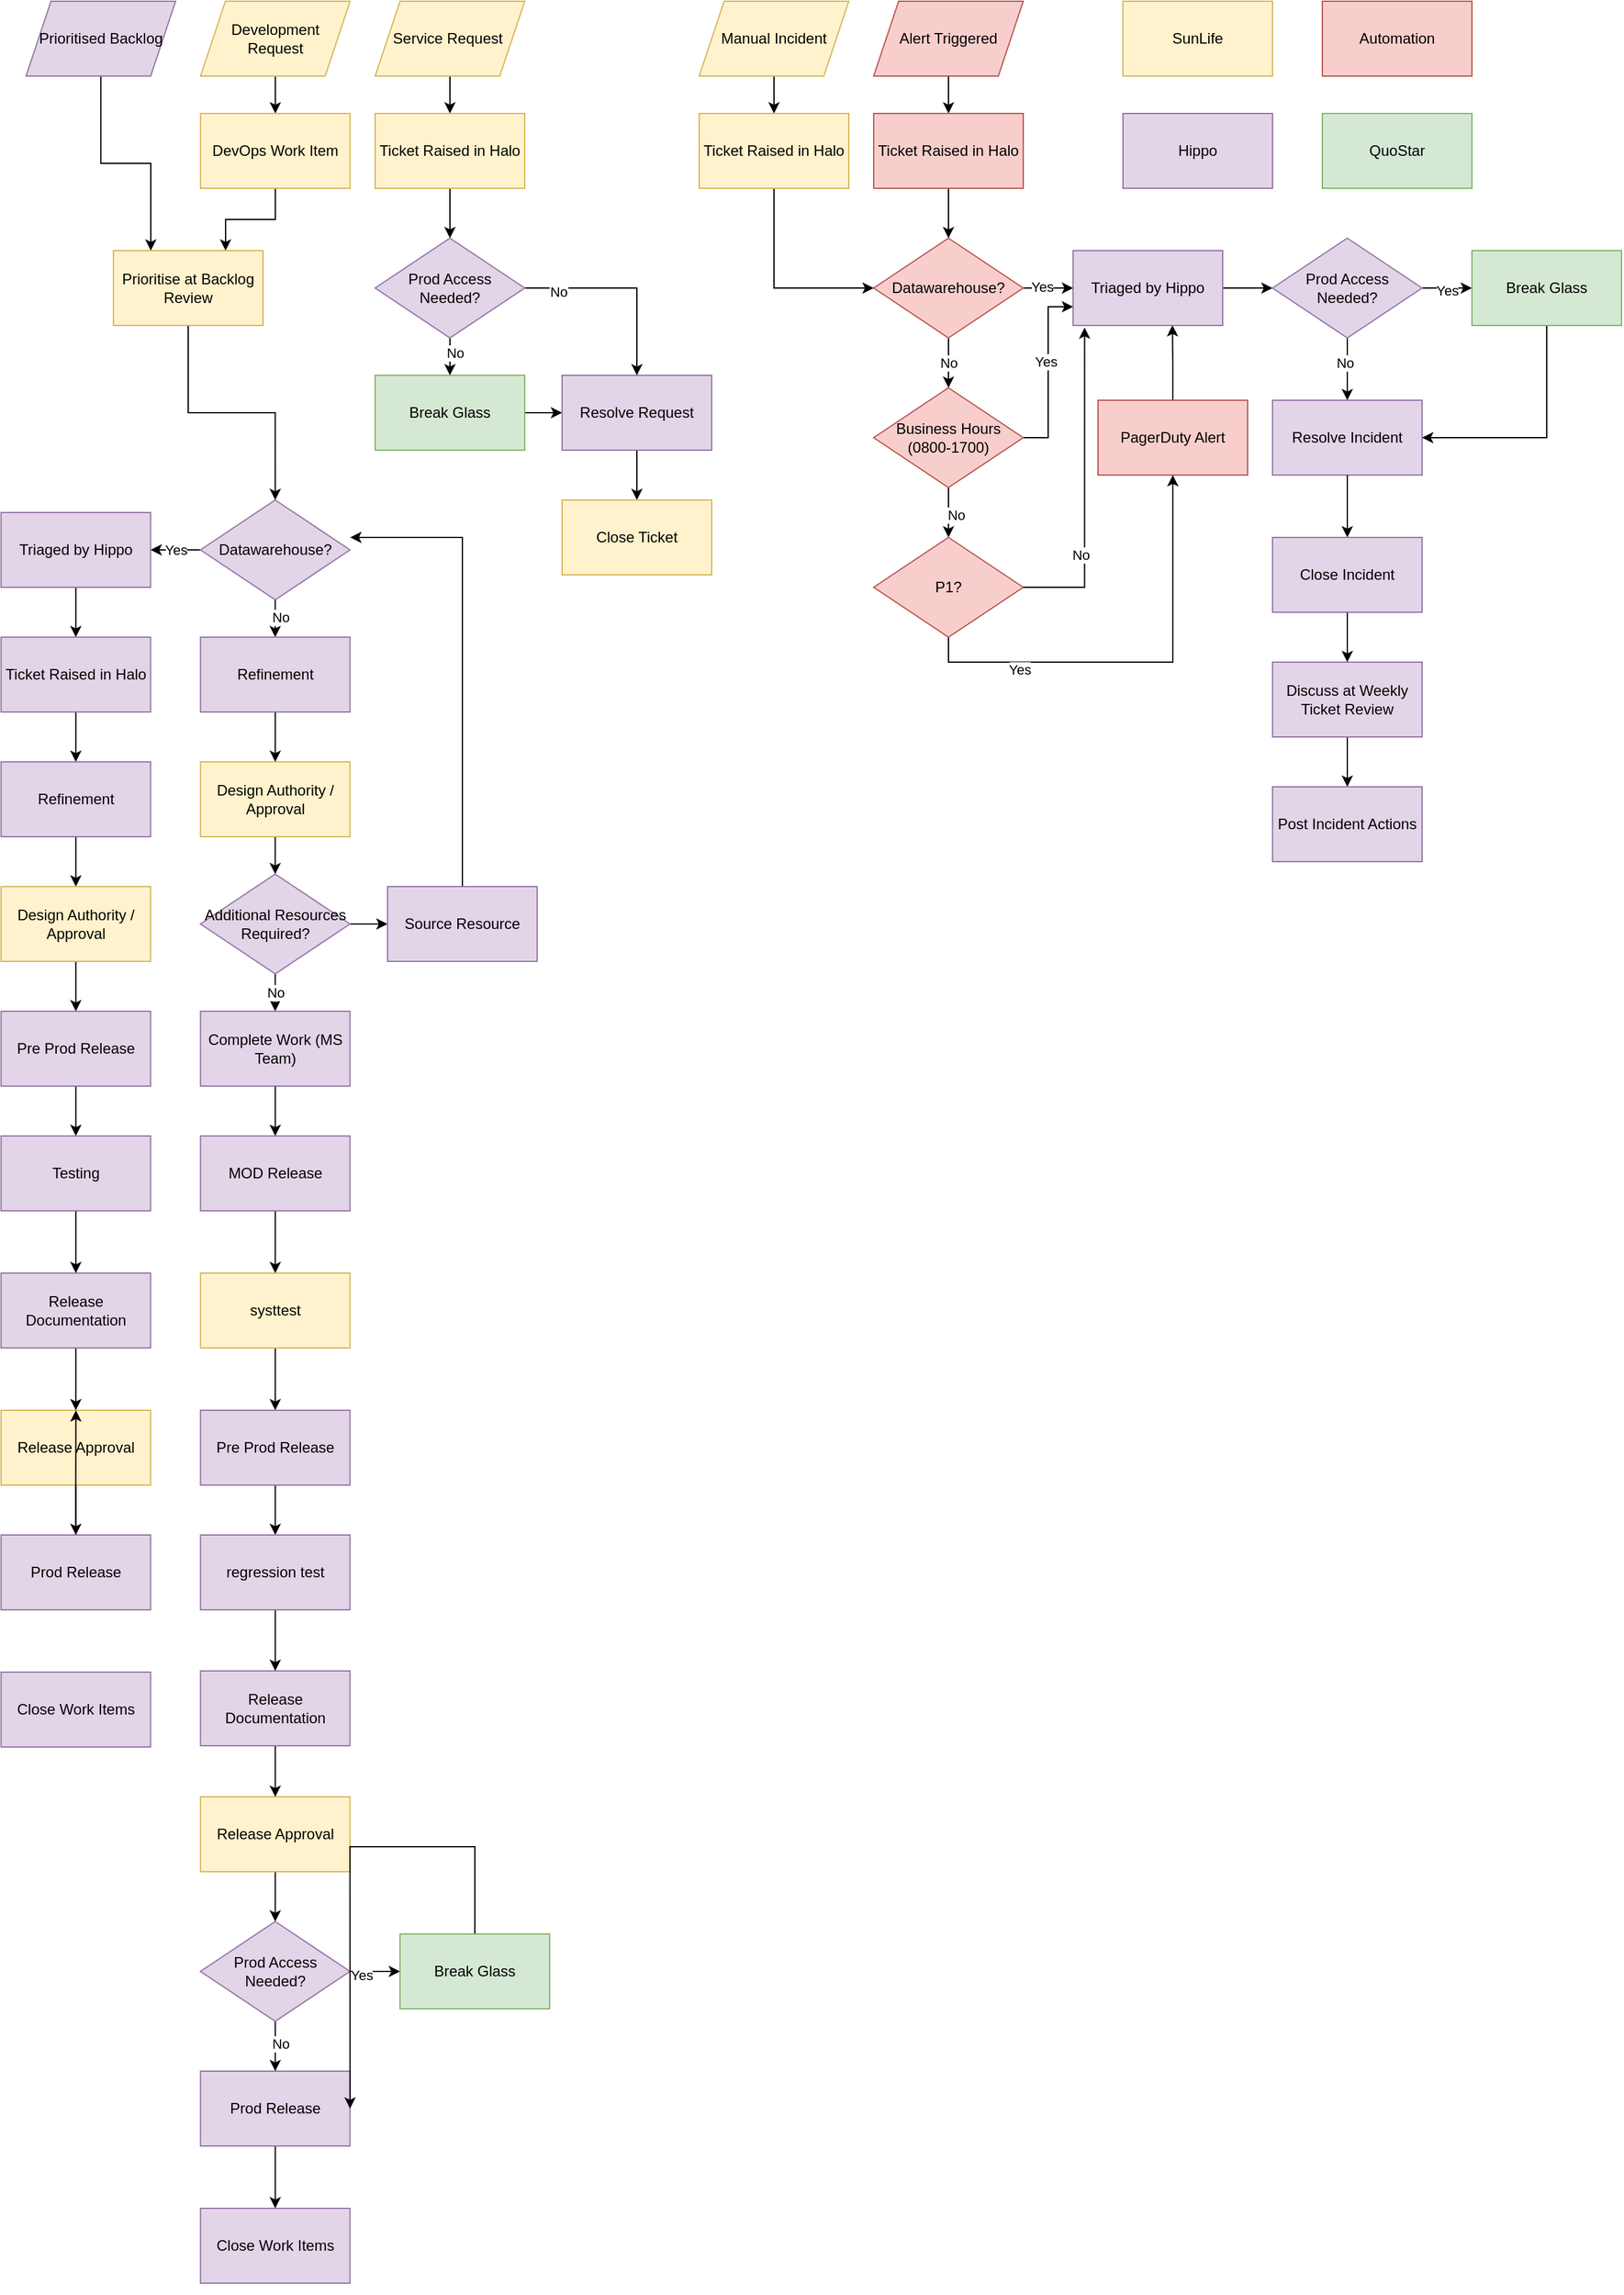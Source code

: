 <mxfile version="26.1.2">
  <diagram name="Page-1" id="c7558073-3199-34d8-9f00-42111426c3f3">
    <mxGraphModel dx="2997" dy="1389" grid="1" gridSize="10" guides="1" tooltips="1" connect="1" arrows="1" fold="1" page="1" pageScale="1" pageWidth="826" pageHeight="1169" background="none" math="0" shadow="0">
      <root>
        <mxCell id="0" />
        <mxCell id="1" parent="0" />
        <mxCell id="7wCd9xXMiUG44QtGpDFo-137" value="" style="edgeStyle=orthogonalEdgeStyle;rounded=0;orthogonalLoop=1;jettySize=auto;html=1;" parent="1" source="7wCd9xXMiUG44QtGpDFo-96" target="7wCd9xXMiUG44QtGpDFo-99" edge="1">
          <mxGeometry relative="1" as="geometry" />
        </mxCell>
        <mxCell id="7wCd9xXMiUG44QtGpDFo-96" value="Alert Triggered" style="shape=parallelogram;perimeter=parallelogramPerimeter;whiteSpace=wrap;html=1;fixedSize=1;fillColor=#f8cecc;strokeColor=#b85450;" parent="1" vertex="1">
          <mxGeometry x="150" y="40" width="120" height="60" as="geometry" />
        </mxCell>
        <mxCell id="7wCd9xXMiUG44QtGpDFo-138" value="" style="edgeStyle=orthogonalEdgeStyle;rounded=0;orthogonalLoop=1;jettySize=auto;html=1;" parent="1" source="7wCd9xXMiUG44QtGpDFo-99" target="7wCd9xXMiUG44QtGpDFo-101" edge="1">
          <mxGeometry relative="1" as="geometry" />
        </mxCell>
        <mxCell id="7wCd9xXMiUG44QtGpDFo-99" value="Ticket Raised in Halo" style="rounded=0;whiteSpace=wrap;html=1;fillColor=#f8cecc;strokeColor=#b85450;" parent="1" vertex="1">
          <mxGeometry x="150" y="130" width="120" height="60" as="geometry" />
        </mxCell>
        <mxCell id="7wCd9xXMiUG44QtGpDFo-108" value="No" style="edgeStyle=orthogonalEdgeStyle;rounded=0;orthogonalLoop=1;jettySize=auto;html=1;" parent="1" source="7wCd9xXMiUG44QtGpDFo-101" target="7wCd9xXMiUG44QtGpDFo-107" edge="1">
          <mxGeometry relative="1" as="geometry" />
        </mxCell>
        <mxCell id="7wCd9xXMiUG44QtGpDFo-111" value="" style="edgeStyle=orthogonalEdgeStyle;rounded=0;orthogonalLoop=1;jettySize=auto;html=1;" parent="1" source="7wCd9xXMiUG44QtGpDFo-101" target="7wCd9xXMiUG44QtGpDFo-110" edge="1">
          <mxGeometry relative="1" as="geometry" />
        </mxCell>
        <mxCell id="7wCd9xXMiUG44QtGpDFo-112" value="Yes" style="edgeLabel;html=1;align=center;verticalAlign=middle;resizable=0;points=[];" parent="7wCd9xXMiUG44QtGpDFo-111" vertex="1" connectable="0">
          <mxGeometry x="-0.25" y="1" relative="1" as="geometry">
            <mxPoint as="offset" />
          </mxGeometry>
        </mxCell>
        <mxCell id="7wCd9xXMiUG44QtGpDFo-101" value="Datawarehouse?" style="rhombus;whiteSpace=wrap;html=1;fillColor=#f8cecc;strokeColor=#b85450;" parent="1" vertex="1">
          <mxGeometry x="150" y="230" width="120" height="80" as="geometry" />
        </mxCell>
        <mxCell id="7wCd9xXMiUG44QtGpDFo-144" value="" style="edgeStyle=orthogonalEdgeStyle;rounded=0;orthogonalLoop=1;jettySize=auto;html=1;entryX=0.664;entryY=0.996;entryDx=0;entryDy=0;exitX=0.5;exitY=0;exitDx=0;exitDy=0;entryPerimeter=0;" parent="1" source="7wCd9xXMiUG44QtGpDFo-103" target="7wCd9xXMiUG44QtGpDFo-110" edge="1">
          <mxGeometry relative="1" as="geometry" />
        </mxCell>
        <mxCell id="7wCd9xXMiUG44QtGpDFo-103" value="PagerDuty Alert" style="rounded=0;whiteSpace=wrap;html=1;fillColor=#f8cecc;strokeColor=#b85450;" parent="1" vertex="1">
          <mxGeometry x="330" y="360" width="120" height="60" as="geometry" />
        </mxCell>
        <mxCell id="ksXblaz_DIA4j-NoRxyr-82" value="" style="edgeStyle=orthogonalEdgeStyle;rounded=0;orthogonalLoop=1;jettySize=auto;html=1;" edge="1" parent="1" source="7wCd9xXMiUG44QtGpDFo-107" target="ksXblaz_DIA4j-NoRxyr-81">
          <mxGeometry relative="1" as="geometry" />
        </mxCell>
        <mxCell id="ksXblaz_DIA4j-NoRxyr-83" value="No" style="edgeLabel;html=1;align=center;verticalAlign=middle;resizable=0;points=[];" vertex="1" connectable="0" parent="ksXblaz_DIA4j-NoRxyr-82">
          <mxGeometry x="0.067" y="6" relative="1" as="geometry">
            <mxPoint as="offset" />
          </mxGeometry>
        </mxCell>
        <mxCell id="ksXblaz_DIA4j-NoRxyr-86" style="edgeStyle=orthogonalEdgeStyle;rounded=0;orthogonalLoop=1;jettySize=auto;html=1;entryX=0;entryY=0.75;entryDx=0;entryDy=0;" edge="1" parent="1" source="7wCd9xXMiUG44QtGpDFo-107" target="7wCd9xXMiUG44QtGpDFo-110">
          <mxGeometry relative="1" as="geometry" />
        </mxCell>
        <mxCell id="ksXblaz_DIA4j-NoRxyr-87" value="Yes" style="edgeLabel;html=1;align=center;verticalAlign=middle;resizable=0;points=[];" vertex="1" connectable="0" parent="ksXblaz_DIA4j-NoRxyr-86">
          <mxGeometry x="0.127" y="2" relative="1" as="geometry">
            <mxPoint as="offset" />
          </mxGeometry>
        </mxCell>
        <mxCell id="7wCd9xXMiUG44QtGpDFo-107" value="Business Hours&lt;br&gt;(0800-1700)" style="rhombus;whiteSpace=wrap;html=1;fillColor=#f8cecc;strokeColor=#b85450;" parent="1" vertex="1">
          <mxGeometry x="150" y="350" width="120" height="80" as="geometry" />
        </mxCell>
        <mxCell id="7wCd9xXMiUG44QtGpDFo-140" value="" style="edgeStyle=orthogonalEdgeStyle;rounded=0;orthogonalLoop=1;jettySize=auto;html=1;" parent="1" source="7wCd9xXMiUG44QtGpDFo-110" edge="1">
          <mxGeometry relative="1" as="geometry">
            <mxPoint x="470" y="270" as="targetPoint" />
          </mxGeometry>
        </mxCell>
        <mxCell id="7wCd9xXMiUG44QtGpDFo-110" value="Triaged by Hippo" style="rounded=0;whiteSpace=wrap;html=1;fillColor=#e1d5e7;strokeColor=#9673a6;" parent="1" vertex="1">
          <mxGeometry x="310" y="240" width="120" height="60" as="geometry" />
        </mxCell>
        <mxCell id="7wCd9xXMiUG44QtGpDFo-113" value="Resolve Incident" style="rounded=0;whiteSpace=wrap;html=1;fillColor=#e1d5e7;strokeColor=#9673a6;" parent="1" vertex="1">
          <mxGeometry x="470" y="360" width="120" height="60" as="geometry" />
        </mxCell>
        <mxCell id="7wCd9xXMiUG44QtGpDFo-119" value="Post Incident Actions" style="rounded=0;whiteSpace=wrap;html=1;fillColor=#e1d5e7;strokeColor=#9673a6;" parent="1" vertex="1">
          <mxGeometry x="470" y="670" width="120" height="60" as="geometry" />
        </mxCell>
        <mxCell id="7wCd9xXMiUG44QtGpDFo-122" value="" style="edgeStyle=orthogonalEdgeStyle;rounded=0;orthogonalLoop=1;jettySize=auto;html=1;" parent="1" source="7wCd9xXMiUG44QtGpDFo-120" target="7wCd9xXMiUG44QtGpDFo-113" edge="1">
          <mxGeometry relative="1" as="geometry" />
        </mxCell>
        <mxCell id="7wCd9xXMiUG44QtGpDFo-123" value="No" style="edgeLabel;html=1;align=center;verticalAlign=middle;resizable=0;points=[];" parent="7wCd9xXMiUG44QtGpDFo-122" vertex="1" connectable="0">
          <mxGeometry x="-0.2" y="-2" relative="1" as="geometry">
            <mxPoint as="offset" />
          </mxGeometry>
        </mxCell>
        <mxCell id="7wCd9xXMiUG44QtGpDFo-125" value="" style="edgeStyle=orthogonalEdgeStyle;rounded=0;orthogonalLoop=1;jettySize=auto;html=1;" parent="1" source="7wCd9xXMiUG44QtGpDFo-120" target="7wCd9xXMiUG44QtGpDFo-124" edge="1">
          <mxGeometry relative="1" as="geometry" />
        </mxCell>
        <mxCell id="7wCd9xXMiUG44QtGpDFo-126" value="Yes" style="edgeLabel;html=1;align=center;verticalAlign=middle;resizable=0;points=[];" parent="7wCd9xXMiUG44QtGpDFo-125" vertex="1" connectable="0">
          <mxGeometry y="-2" relative="1" as="geometry">
            <mxPoint as="offset" />
          </mxGeometry>
        </mxCell>
        <mxCell id="7wCd9xXMiUG44QtGpDFo-120" value="Prod Access Needed?" style="rhombus;whiteSpace=wrap;html=1;fillColor=#e1d5e7;strokeColor=#9673a6;" parent="1" vertex="1">
          <mxGeometry x="470" y="230" width="120" height="80" as="geometry" />
        </mxCell>
        <mxCell id="7wCd9xXMiUG44QtGpDFo-147" style="edgeStyle=orthogonalEdgeStyle;rounded=0;orthogonalLoop=1;jettySize=auto;html=1;entryX=1;entryY=0.5;entryDx=0;entryDy=0;" parent="1" source="7wCd9xXMiUG44QtGpDFo-124" target="7wCd9xXMiUG44QtGpDFo-113" edge="1">
          <mxGeometry relative="1" as="geometry">
            <Array as="points">
              <mxPoint x="690" y="390" />
            </Array>
          </mxGeometry>
        </mxCell>
        <mxCell id="7wCd9xXMiUG44QtGpDFo-124" value="Break Glass" style="rounded=0;whiteSpace=wrap;html=1;fillColor=#d5e8d4;strokeColor=#82b366;" parent="1" vertex="1">
          <mxGeometry x="630" y="240" width="120" height="60" as="geometry" />
        </mxCell>
        <mxCell id="7wCd9xXMiUG44QtGpDFo-133" style="edgeStyle=orthogonalEdgeStyle;rounded=0;orthogonalLoop=1;jettySize=auto;html=1;entryX=0.5;entryY=0;entryDx=0;entryDy=0;" parent="1" source="7wCd9xXMiUG44QtGpDFo-130" target="7wCd9xXMiUG44QtGpDFo-132" edge="1">
          <mxGeometry relative="1" as="geometry" />
        </mxCell>
        <mxCell id="7wCd9xXMiUG44QtGpDFo-130" value="Manual Incident" style="shape=parallelogram;perimeter=parallelogramPerimeter;whiteSpace=wrap;html=1;fixedSize=1;fillColor=#fff2cc;strokeColor=#d6b656;" parent="1" vertex="1">
          <mxGeometry x="10" y="40" width="120" height="60" as="geometry" />
        </mxCell>
        <mxCell id="7wCd9xXMiUG44QtGpDFo-136" style="edgeStyle=orthogonalEdgeStyle;rounded=0;orthogonalLoop=1;jettySize=auto;html=1;entryX=0;entryY=0.5;entryDx=0;entryDy=0;" parent="1" source="7wCd9xXMiUG44QtGpDFo-132" target="7wCd9xXMiUG44QtGpDFo-101" edge="1">
          <mxGeometry relative="1" as="geometry">
            <Array as="points">
              <mxPoint x="70" y="270" />
            </Array>
          </mxGeometry>
        </mxCell>
        <mxCell id="7wCd9xXMiUG44QtGpDFo-132" value="Ticket Raised in Halo" style="rounded=0;whiteSpace=wrap;html=1;fillColor=#fff2cc;strokeColor=#d6b656;" parent="1" vertex="1">
          <mxGeometry x="10" y="130" width="120" height="60" as="geometry" />
        </mxCell>
        <mxCell id="7wCd9xXMiUG44QtGpDFo-150" value="" style="edgeStyle=orthogonalEdgeStyle;rounded=0;orthogonalLoop=1;jettySize=auto;html=1;" parent="1" source="7wCd9xXMiUG44QtGpDFo-148" target="7wCd9xXMiUG44QtGpDFo-149" edge="1">
          <mxGeometry relative="1" as="geometry" />
        </mxCell>
        <mxCell id="7wCd9xXMiUG44QtGpDFo-148" value="Development Request" style="shape=parallelogram;perimeter=parallelogramPerimeter;whiteSpace=wrap;html=1;fixedSize=1;fillColor=#fff2cc;strokeColor=#d6b656;" parent="1" vertex="1">
          <mxGeometry x="-390.11" y="40" width="120" height="60" as="geometry" />
        </mxCell>
        <mxCell id="ksXblaz_DIA4j-NoRxyr-76" style="edgeStyle=orthogonalEdgeStyle;rounded=0;orthogonalLoop=1;jettySize=auto;html=1;entryX=0.75;entryY=0;entryDx=0;entryDy=0;" edge="1" parent="1" source="7wCd9xXMiUG44QtGpDFo-149" target="ksXblaz_DIA4j-NoRxyr-75">
          <mxGeometry relative="1" as="geometry" />
        </mxCell>
        <mxCell id="7wCd9xXMiUG44QtGpDFo-149" value="DevOps Work Item" style="rounded=0;whiteSpace=wrap;html=1;fillColor=#fff2cc;strokeColor=#d6b656;" parent="1" vertex="1">
          <mxGeometry x="-390.11" y="130" width="120" height="60" as="geometry" />
        </mxCell>
        <mxCell id="7wCd9xXMiUG44QtGpDFo-154" value="Yes" style="edgeStyle=orthogonalEdgeStyle;rounded=0;orthogonalLoop=1;jettySize=auto;html=1;" parent="1" source="7wCd9xXMiUG44QtGpDFo-151" target="7wCd9xXMiUG44QtGpDFo-153" edge="1">
          <mxGeometry relative="1" as="geometry" />
        </mxCell>
        <mxCell id="1fZmsGqSmpbLErZDRHlb-26" value="" style="edgeStyle=orthogonalEdgeStyle;rounded=0;orthogonalLoop=1;jettySize=auto;html=1;" parent="1" source="7wCd9xXMiUG44QtGpDFo-151" target="1fZmsGqSmpbLErZDRHlb-19" edge="1">
          <mxGeometry relative="1" as="geometry" />
        </mxCell>
        <mxCell id="1fZmsGqSmpbLErZDRHlb-38" value="No" style="edgeLabel;html=1;align=center;verticalAlign=middle;resizable=0;points=[];" parent="1fZmsGqSmpbLErZDRHlb-26" vertex="1" connectable="0">
          <mxGeometry x="0.004" y="-4" relative="1" as="geometry">
            <mxPoint y="-1" as="offset" />
          </mxGeometry>
        </mxCell>
        <mxCell id="7wCd9xXMiUG44QtGpDFo-151" value="Datawarehouse?" style="rhombus;whiteSpace=wrap;html=1;fillColor=#e1d5e7;strokeColor=#9673a6;" parent="1" vertex="1">
          <mxGeometry x="-390.16" y="440" width="120" height="80" as="geometry" />
        </mxCell>
        <mxCell id="7wCd9xXMiUG44QtGpDFo-157" value="" style="edgeStyle=orthogonalEdgeStyle;rounded=0;orthogonalLoop=1;jettySize=auto;html=1;" parent="1" source="7wCd9xXMiUG44QtGpDFo-153" target="7wCd9xXMiUG44QtGpDFo-156" edge="1">
          <mxGeometry relative="1" as="geometry" />
        </mxCell>
        <mxCell id="7wCd9xXMiUG44QtGpDFo-153" value="Triaged by Hippo" style="rounded=0;whiteSpace=wrap;html=1;fillColor=#e1d5e7;strokeColor=#9673a6;" parent="1" vertex="1">
          <mxGeometry x="-550.16" y="450" width="120" height="60" as="geometry" />
        </mxCell>
        <mxCell id="1fZmsGqSmpbLErZDRHlb-2" value="" style="edgeStyle=orthogonalEdgeStyle;rounded=0;orthogonalLoop=1;jettySize=auto;html=1;" parent="1" source="7wCd9xXMiUG44QtGpDFo-156" target="1fZmsGqSmpbLErZDRHlb-1" edge="1">
          <mxGeometry relative="1" as="geometry" />
        </mxCell>
        <mxCell id="7wCd9xXMiUG44QtGpDFo-156" value="Ticket Raised in Halo" style="rounded=0;whiteSpace=wrap;html=1;fillColor=#e1d5e7;strokeColor=#9673a6;" parent="1" vertex="1">
          <mxGeometry x="-550.16" y="550" width="120" height="60" as="geometry" />
        </mxCell>
        <mxCell id="ksXblaz_DIA4j-NoRxyr-16" value="" style="edgeStyle=orthogonalEdgeStyle;rounded=0;orthogonalLoop=1;jettySize=auto;html=1;" edge="1" parent="1" source="1fZmsGqSmpbLErZDRHlb-1" target="ksXblaz_DIA4j-NoRxyr-14">
          <mxGeometry relative="1" as="geometry" />
        </mxCell>
        <mxCell id="1fZmsGqSmpbLErZDRHlb-1" value="Refinement" style="rounded=0;whiteSpace=wrap;html=1;fillColor=#e1d5e7;strokeColor=#9673a6;" parent="1" vertex="1">
          <mxGeometry x="-550.16" y="650" width="120" height="60" as="geometry" />
        </mxCell>
        <mxCell id="ksXblaz_DIA4j-NoRxyr-26" value="" style="edgeStyle=orthogonalEdgeStyle;rounded=0;orthogonalLoop=1;jettySize=auto;html=1;" edge="1" parent="1" source="1fZmsGqSmpbLErZDRHlb-5" target="ksXblaz_DIA4j-NoRxyr-24">
          <mxGeometry relative="1" as="geometry" />
        </mxCell>
        <mxCell id="1fZmsGqSmpbLErZDRHlb-5" value="Pre Prod Release" style="rounded=0;whiteSpace=wrap;html=1;fillColor=#e1d5e7;strokeColor=#9673a6;" parent="1" vertex="1">
          <mxGeometry x="-390.16" y="1170" width="120" height="60" as="geometry" />
        </mxCell>
        <mxCell id="ksXblaz_DIA4j-NoRxyr-22" value="" style="edgeStyle=orthogonalEdgeStyle;rounded=0;orthogonalLoop=1;jettySize=auto;html=1;" edge="1" parent="1" source="1fZmsGqSmpbLErZDRHlb-7" target="1fZmsGqSmpbLErZDRHlb-5">
          <mxGeometry relative="1" as="geometry" />
        </mxCell>
        <mxCell id="1fZmsGqSmpbLErZDRHlb-7" value="systtest" style="rounded=0;whiteSpace=wrap;html=1;fillColor=#fff2cc;strokeColor=#d6b656;" parent="1" vertex="1">
          <mxGeometry x="-390.16" y="1060" width="120" height="60" as="geometry" />
        </mxCell>
        <mxCell id="ksXblaz_DIA4j-NoRxyr-54" value="" style="edgeStyle=orthogonalEdgeStyle;rounded=0;orthogonalLoop=1;jettySize=auto;html=1;" edge="1" parent="1" source="1fZmsGqSmpbLErZDRHlb-9" target="ksXblaz_DIA4j-NoRxyr-52">
          <mxGeometry relative="1" as="geometry" />
        </mxCell>
        <mxCell id="1fZmsGqSmpbLErZDRHlb-9" value="Release Approval" style="rounded=0;whiteSpace=wrap;html=1;fillColor=#fff2cc;strokeColor=#d6b656;" parent="1" vertex="1">
          <mxGeometry x="-390.16" y="1480" width="120" height="60" as="geometry" />
        </mxCell>
        <mxCell id="ksXblaz_DIA4j-NoRxyr-58" value="" style="edgeStyle=orthogonalEdgeStyle;rounded=0;orthogonalLoop=1;jettySize=auto;html=1;" edge="1" parent="1" source="1fZmsGqSmpbLErZDRHlb-13" target="1fZmsGqSmpbLErZDRHlb-25">
          <mxGeometry relative="1" as="geometry" />
        </mxCell>
        <mxCell id="1fZmsGqSmpbLErZDRHlb-13" value="Prod Release" style="rounded=0;whiteSpace=wrap;html=1;fillColor=#e1d5e7;strokeColor=#9673a6;" parent="1" vertex="1">
          <mxGeometry x="-390.16" y="1700" width="120" height="60" as="geometry" />
        </mxCell>
        <mxCell id="ksXblaz_DIA4j-NoRxyr-77" style="edgeStyle=orthogonalEdgeStyle;rounded=0;orthogonalLoop=1;jettySize=auto;html=1;entryX=0.25;entryY=0;entryDx=0;entryDy=0;" edge="1" parent="1" source="1fZmsGqSmpbLErZDRHlb-17" target="ksXblaz_DIA4j-NoRxyr-75">
          <mxGeometry relative="1" as="geometry" />
        </mxCell>
        <mxCell id="1fZmsGqSmpbLErZDRHlb-17" value="Prioritised Backlog" style="shape=parallelogram;perimeter=parallelogramPerimeter;whiteSpace=wrap;html=1;fixedSize=1;fillColor=#e1d5e7;strokeColor=#9673a6;" parent="1" vertex="1">
          <mxGeometry x="-530.11" y="40" width="120" height="60" as="geometry" />
        </mxCell>
        <mxCell id="ksXblaz_DIA4j-NoRxyr-12" value="" style="edgeStyle=orthogonalEdgeStyle;rounded=0;orthogonalLoop=1;jettySize=auto;html=1;" edge="1" parent="1" source="1fZmsGqSmpbLErZDRHlb-19" target="ksXblaz_DIA4j-NoRxyr-11">
          <mxGeometry relative="1" as="geometry" />
        </mxCell>
        <mxCell id="1fZmsGqSmpbLErZDRHlb-19" value="Refinement" style="rounded=0;whiteSpace=wrap;html=1;fillColor=#e1d5e7;strokeColor=#9673a6;" parent="1" vertex="1">
          <mxGeometry x="-390.16" y="550" width="120" height="60" as="geometry" />
        </mxCell>
        <mxCell id="1fZmsGqSmpbLErZDRHlb-28" value="" style="edgeStyle=orthogonalEdgeStyle;rounded=0;orthogonalLoop=1;jettySize=auto;html=1;" parent="1" source="1fZmsGqSmpbLErZDRHlb-20" target="1fZmsGqSmpbLErZDRHlb-21" edge="1">
          <mxGeometry relative="1" as="geometry" />
        </mxCell>
        <mxCell id="1fZmsGqSmpbLErZDRHlb-20" value="Complete Work (MS Team)" style="rounded=0;whiteSpace=wrap;html=1;fillColor=#e1d5e7;strokeColor=#9673a6;" parent="1" vertex="1">
          <mxGeometry x="-390.16" y="850" width="120" height="60" as="geometry" />
        </mxCell>
        <mxCell id="ksXblaz_DIA4j-NoRxyr-21" value="" style="edgeStyle=orthogonalEdgeStyle;rounded=0;orthogonalLoop=1;jettySize=auto;html=1;" edge="1" parent="1" source="1fZmsGqSmpbLErZDRHlb-21" target="1fZmsGqSmpbLErZDRHlb-7">
          <mxGeometry relative="1" as="geometry" />
        </mxCell>
        <mxCell id="1fZmsGqSmpbLErZDRHlb-21" value="MOD Release" style="rounded=0;whiteSpace=wrap;html=1;fillColor=#e1d5e7;strokeColor=#9673a6;" parent="1" vertex="1">
          <mxGeometry x="-390.16" y="950" width="120" height="60" as="geometry" />
        </mxCell>
        <mxCell id="ksXblaz_DIA4j-NoRxyr-30" value="" style="edgeStyle=orthogonalEdgeStyle;rounded=0;orthogonalLoop=1;jettySize=auto;html=1;" edge="1" parent="1" source="1fZmsGqSmpbLErZDRHlb-23" target="1fZmsGqSmpbLErZDRHlb-9">
          <mxGeometry relative="1" as="geometry" />
        </mxCell>
        <mxCell id="1fZmsGqSmpbLErZDRHlb-23" value="Release Documentation" style="rounded=0;whiteSpace=wrap;html=1;fillColor=#e1d5e7;strokeColor=#9673a6;" parent="1" vertex="1">
          <mxGeometry x="-390.16" y="1379" width="120" height="60" as="geometry" />
        </mxCell>
        <mxCell id="1fZmsGqSmpbLErZDRHlb-25" value="Close Work Items" style="rounded=0;whiteSpace=wrap;html=1;fillColor=#e1d5e7;strokeColor=#9673a6;" parent="1" vertex="1">
          <mxGeometry x="-390.16" y="1810" width="120" height="60" as="geometry" />
        </mxCell>
        <mxCell id="1fZmsGqSmpbLErZDRHlb-34" value="SunLife" style="rounded=0;whiteSpace=wrap;html=1;fillColor=#fff2cc;strokeColor=#d6b656;" parent="1" vertex="1">
          <mxGeometry x="350" y="40" width="120" height="60" as="geometry" />
        </mxCell>
        <mxCell id="1fZmsGqSmpbLErZDRHlb-35" value="Hippo" style="rounded=0;whiteSpace=wrap;html=1;fillColor=#e1d5e7;strokeColor=#9673a6;" parent="1" vertex="1">
          <mxGeometry x="350" y="130" width="120" height="60" as="geometry" />
        </mxCell>
        <mxCell id="1fZmsGqSmpbLErZDRHlb-36" value="QuoStar" style="rounded=0;whiteSpace=wrap;html=1;fillColor=#d5e8d4;strokeColor=#82b366;" parent="1" vertex="1">
          <mxGeometry x="510" y="130" width="120" height="60" as="geometry" />
        </mxCell>
        <mxCell id="1fZmsGqSmpbLErZDRHlb-37" value="Automation" style="rounded=0;whiteSpace=wrap;html=1;fillColor=#f8cecc;strokeColor=#b85450;" parent="1" vertex="1">
          <mxGeometry x="510" y="40" width="120" height="60" as="geometry" />
        </mxCell>
        <mxCell id="ksXblaz_DIA4j-NoRxyr-4" value="" style="edgeStyle=orthogonalEdgeStyle;rounded=0;orthogonalLoop=1;jettySize=auto;html=1;" edge="1" parent="1" source="ksXblaz_DIA4j-NoRxyr-1" target="ksXblaz_DIA4j-NoRxyr-3">
          <mxGeometry relative="1" as="geometry" />
        </mxCell>
        <mxCell id="ksXblaz_DIA4j-NoRxyr-1" value="Service Request&amp;nbsp;" style="shape=parallelogram;perimeter=parallelogramPerimeter;whiteSpace=wrap;html=1;fixedSize=1;fillColor=#fff2cc;strokeColor=#d6b656;" vertex="1" parent="1">
          <mxGeometry x="-250" y="40" width="120" height="60" as="geometry" />
        </mxCell>
        <mxCell id="ksXblaz_DIA4j-NoRxyr-65" value="" style="edgeStyle=orthogonalEdgeStyle;rounded=0;orthogonalLoop=1;jettySize=auto;html=1;" edge="1" parent="1" source="ksXblaz_DIA4j-NoRxyr-3" target="ksXblaz_DIA4j-NoRxyr-64">
          <mxGeometry relative="1" as="geometry" />
        </mxCell>
        <mxCell id="ksXblaz_DIA4j-NoRxyr-3" value="Ticket Raised in Halo" style="rounded=0;whiteSpace=wrap;html=1;fillColor=#fff2cc;strokeColor=#d6b656;" vertex="1" parent="1">
          <mxGeometry x="-250" y="130" width="120" height="60" as="geometry" />
        </mxCell>
        <mxCell id="ksXblaz_DIA4j-NoRxyr-10" value="" style="edgeStyle=orthogonalEdgeStyle;rounded=0;orthogonalLoop=1;jettySize=auto;html=1;" edge="1" parent="1" source="ksXblaz_DIA4j-NoRxyr-5" target="ksXblaz_DIA4j-NoRxyr-9">
          <mxGeometry relative="1" as="geometry" />
        </mxCell>
        <mxCell id="ksXblaz_DIA4j-NoRxyr-5" value="Resolve Request" style="rounded=0;whiteSpace=wrap;html=1;fillColor=#e1d5e7;strokeColor=#9673a6;" vertex="1" parent="1">
          <mxGeometry x="-100" y="340" width="120" height="60" as="geometry" />
        </mxCell>
        <mxCell id="ksXblaz_DIA4j-NoRxyr-8" value="" style="edgeStyle=orthogonalEdgeStyle;rounded=0;orthogonalLoop=1;jettySize=auto;html=1;" edge="1" parent="1" source="7wCd9xXMiUG44QtGpDFo-113" target="ksXblaz_DIA4j-NoRxyr-7">
          <mxGeometry relative="1" as="geometry">
            <mxPoint x="530" y="420" as="sourcePoint" />
            <mxPoint x="530" y="540" as="targetPoint" />
          </mxGeometry>
        </mxCell>
        <mxCell id="ksXblaz_DIA4j-NoRxyr-73" style="edgeStyle=orthogonalEdgeStyle;rounded=0;orthogonalLoop=1;jettySize=auto;html=1;entryX=0.5;entryY=0;entryDx=0;entryDy=0;" edge="1" parent="1" source="ksXblaz_DIA4j-NoRxyr-7" target="ksXblaz_DIA4j-NoRxyr-72">
          <mxGeometry relative="1" as="geometry" />
        </mxCell>
        <mxCell id="ksXblaz_DIA4j-NoRxyr-7" value="Close Incident" style="rounded=0;whiteSpace=wrap;html=1;fillColor=#e1d5e7;strokeColor=#9673a6;" vertex="1" parent="1">
          <mxGeometry x="470" y="470" width="120" height="60" as="geometry" />
        </mxCell>
        <mxCell id="ksXblaz_DIA4j-NoRxyr-9" value="Close Ticket" style="rounded=0;whiteSpace=wrap;html=1;fillColor=#fff2cc;strokeColor=#d6b656;" vertex="1" parent="1">
          <mxGeometry x="-100" y="440" width="120" height="60" as="geometry" />
        </mxCell>
        <mxCell id="ksXblaz_DIA4j-NoRxyr-19" value="" style="edgeStyle=orthogonalEdgeStyle;rounded=0;orthogonalLoop=1;jettySize=auto;html=1;" edge="1" parent="1" source="ksXblaz_DIA4j-NoRxyr-11" target="ksXblaz_DIA4j-NoRxyr-17">
          <mxGeometry relative="1" as="geometry" />
        </mxCell>
        <mxCell id="ksXblaz_DIA4j-NoRxyr-11" value="Design Authority / Approval" style="rounded=0;whiteSpace=wrap;html=1;fillColor=#fff2cc;strokeColor=#d6b656;" vertex="1" parent="1">
          <mxGeometry x="-390.16" y="650" width="120" height="60" as="geometry" />
        </mxCell>
        <mxCell id="ksXblaz_DIA4j-NoRxyr-48" value="" style="edgeStyle=orthogonalEdgeStyle;rounded=0;orthogonalLoop=1;jettySize=auto;html=1;" edge="1" parent="1" source="ksXblaz_DIA4j-NoRxyr-14" target="ksXblaz_DIA4j-NoRxyr-35">
          <mxGeometry relative="1" as="geometry" />
        </mxCell>
        <mxCell id="ksXblaz_DIA4j-NoRxyr-14" value="Design Authority / Approval" style="rounded=0;whiteSpace=wrap;html=1;fillColor=#fff2cc;strokeColor=#d6b656;" vertex="1" parent="1">
          <mxGeometry x="-550.16" y="750" width="120" height="60" as="geometry" />
        </mxCell>
        <mxCell id="ksXblaz_DIA4j-NoRxyr-20" value="No" style="edgeStyle=orthogonalEdgeStyle;rounded=0;orthogonalLoop=1;jettySize=auto;html=1;" edge="1" parent="1" source="ksXblaz_DIA4j-NoRxyr-17" target="1fZmsGqSmpbLErZDRHlb-20">
          <mxGeometry relative="1" as="geometry" />
        </mxCell>
        <mxCell id="ksXblaz_DIA4j-NoRxyr-50" value="" style="edgeStyle=orthogonalEdgeStyle;rounded=0;orthogonalLoop=1;jettySize=auto;html=1;" edge="1" parent="1" source="ksXblaz_DIA4j-NoRxyr-17" target="ksXblaz_DIA4j-NoRxyr-49">
          <mxGeometry relative="1" as="geometry" />
        </mxCell>
        <mxCell id="ksXblaz_DIA4j-NoRxyr-17" value="Additional Resources Required?" style="rhombus;whiteSpace=wrap;html=1;fillColor=#e1d5e7;strokeColor=#9673a6;" vertex="1" parent="1">
          <mxGeometry x="-390.16" y="740" width="120" height="80" as="geometry" />
        </mxCell>
        <mxCell id="ksXblaz_DIA4j-NoRxyr-23" style="edgeStyle=orthogonalEdgeStyle;rounded=0;orthogonalLoop=1;jettySize=auto;html=1;exitX=0.5;exitY=1;exitDx=0;exitDy=0;" edge="1" parent="1" source="1fZmsGqSmpbLErZDRHlb-25" target="1fZmsGqSmpbLErZDRHlb-25">
          <mxGeometry relative="1" as="geometry" />
        </mxCell>
        <mxCell id="ksXblaz_DIA4j-NoRxyr-28" style="edgeStyle=orthogonalEdgeStyle;rounded=0;orthogonalLoop=1;jettySize=auto;html=1;entryX=0.5;entryY=0;entryDx=0;entryDy=0;" edge="1" parent="1" source="ksXblaz_DIA4j-NoRxyr-24" target="1fZmsGqSmpbLErZDRHlb-23">
          <mxGeometry relative="1" as="geometry" />
        </mxCell>
        <mxCell id="ksXblaz_DIA4j-NoRxyr-24" value="regression test" style="rounded=0;whiteSpace=wrap;html=1;fillColor=#e1d5e7;strokeColor=#9673a6;" vertex="1" parent="1">
          <mxGeometry x="-390.16" y="1270" width="120" height="60" as="geometry" />
        </mxCell>
        <mxCell id="ksXblaz_DIA4j-NoRxyr-34" value="" style="edgeStyle=orthogonalEdgeStyle;rounded=0;orthogonalLoop=1;jettySize=auto;html=1;" edge="1" parent="1" source="ksXblaz_DIA4j-NoRxyr-35" target="ksXblaz_DIA4j-NoRxyr-47">
          <mxGeometry relative="1" as="geometry" />
        </mxCell>
        <mxCell id="ksXblaz_DIA4j-NoRxyr-35" value="Pre Prod Release" style="rounded=0;whiteSpace=wrap;html=1;fillColor=#e1d5e7;strokeColor=#9673a6;" vertex="1" parent="1">
          <mxGeometry x="-550.16" y="850" width="120" height="60" as="geometry" />
        </mxCell>
        <mxCell id="ksXblaz_DIA4j-NoRxyr-36" value="" style="edgeStyle=orthogonalEdgeStyle;rounded=0;orthogonalLoop=1;jettySize=auto;html=1;" edge="1" parent="1" source="ksXblaz_DIA4j-NoRxyr-37" target="ksXblaz_DIA4j-NoRxyr-39">
          <mxGeometry relative="1" as="geometry" />
        </mxCell>
        <mxCell id="ksXblaz_DIA4j-NoRxyr-37" value="Release Approval" style="rounded=0;whiteSpace=wrap;html=1;fillColor=#fff2cc;strokeColor=#d6b656;" vertex="1" parent="1">
          <mxGeometry x="-550.16" y="1170" width="120" height="60" as="geometry" />
        </mxCell>
        <mxCell id="ksXblaz_DIA4j-NoRxyr-38" value="" style="edgeStyle=orthogonalEdgeStyle;rounded=0;orthogonalLoop=1;jettySize=auto;html=1;" edge="1" parent="1" source="ksXblaz_DIA4j-NoRxyr-39">
          <mxGeometry relative="1" as="geometry">
            <mxPoint x="-490.11" y="1170" as="targetPoint" />
          </mxGeometry>
        </mxCell>
        <mxCell id="ksXblaz_DIA4j-NoRxyr-39" value="Prod Release" style="rounded=0;whiteSpace=wrap;html=1;fillColor=#e1d5e7;strokeColor=#9673a6;" vertex="1" parent="1">
          <mxGeometry x="-550.16" y="1270" width="120" height="60" as="geometry" />
        </mxCell>
        <mxCell id="ksXblaz_DIA4j-NoRxyr-42" value="" style="edgeStyle=orthogonalEdgeStyle;rounded=0;orthogonalLoop=1;jettySize=auto;html=1;" edge="1" parent="1" source="ksXblaz_DIA4j-NoRxyr-43" target="ksXblaz_DIA4j-NoRxyr-37">
          <mxGeometry relative="1" as="geometry" />
        </mxCell>
        <mxCell id="ksXblaz_DIA4j-NoRxyr-43" value="Release Documentation" style="rounded=0;whiteSpace=wrap;html=1;fillColor=#e1d5e7;strokeColor=#9673a6;" vertex="1" parent="1">
          <mxGeometry x="-550.16" y="1060" width="120" height="60" as="geometry" />
        </mxCell>
        <mxCell id="ksXblaz_DIA4j-NoRxyr-44" value="Close Work Items" style="rounded=0;whiteSpace=wrap;html=1;fillColor=#e1d5e7;strokeColor=#9673a6;" vertex="1" parent="1">
          <mxGeometry x="-550.16" y="1380" width="120" height="60" as="geometry" />
        </mxCell>
        <mxCell id="ksXblaz_DIA4j-NoRxyr-45" style="edgeStyle=orthogonalEdgeStyle;rounded=0;orthogonalLoop=1;jettySize=auto;html=1;exitX=0.5;exitY=1;exitDx=0;exitDy=0;" edge="1" parent="1" source="ksXblaz_DIA4j-NoRxyr-44" target="ksXblaz_DIA4j-NoRxyr-44">
          <mxGeometry relative="1" as="geometry" />
        </mxCell>
        <mxCell id="ksXblaz_DIA4j-NoRxyr-46" style="edgeStyle=orthogonalEdgeStyle;rounded=0;orthogonalLoop=1;jettySize=auto;html=1;entryX=0.5;entryY=0;entryDx=0;entryDy=0;" edge="1" parent="1" source="ksXblaz_DIA4j-NoRxyr-47" target="ksXblaz_DIA4j-NoRxyr-43">
          <mxGeometry relative="1" as="geometry" />
        </mxCell>
        <mxCell id="ksXblaz_DIA4j-NoRxyr-47" value="Testing" style="rounded=0;whiteSpace=wrap;html=1;fillColor=#e1d5e7;strokeColor=#9673a6;" vertex="1" parent="1">
          <mxGeometry x="-550.16" y="950" width="120" height="60" as="geometry" />
        </mxCell>
        <mxCell id="ksXblaz_DIA4j-NoRxyr-51" style="edgeStyle=orthogonalEdgeStyle;rounded=0;orthogonalLoop=1;jettySize=auto;html=1;" edge="1" parent="1" source="ksXblaz_DIA4j-NoRxyr-49">
          <mxGeometry relative="1" as="geometry">
            <mxPoint x="-270" y="470" as="targetPoint" />
            <Array as="points">
              <mxPoint x="-180" y="470" />
            </Array>
          </mxGeometry>
        </mxCell>
        <mxCell id="ksXblaz_DIA4j-NoRxyr-49" value="Source Resource" style="rounded=0;whiteSpace=wrap;html=1;fillColor=#e1d5e7;strokeColor=#9673a6;" vertex="1" parent="1">
          <mxGeometry x="-240.05" y="750" width="120" height="60" as="geometry" />
        </mxCell>
        <mxCell id="ksXblaz_DIA4j-NoRxyr-56" value="" style="edgeStyle=orthogonalEdgeStyle;rounded=0;orthogonalLoop=1;jettySize=auto;html=1;" edge="1" parent="1" source="ksXblaz_DIA4j-NoRxyr-52" target="1fZmsGqSmpbLErZDRHlb-13">
          <mxGeometry relative="1" as="geometry" />
        </mxCell>
        <mxCell id="ksXblaz_DIA4j-NoRxyr-57" value="No" style="edgeLabel;html=1;align=center;verticalAlign=middle;resizable=0;points=[];" vertex="1" connectable="0" parent="ksXblaz_DIA4j-NoRxyr-56">
          <mxGeometry x="-0.133" y="4" relative="1" as="geometry">
            <mxPoint as="offset" />
          </mxGeometry>
        </mxCell>
        <mxCell id="ksXblaz_DIA4j-NoRxyr-61" value="" style="edgeStyle=orthogonalEdgeStyle;rounded=0;orthogonalLoop=1;jettySize=auto;html=1;" edge="1" parent="1" source="ksXblaz_DIA4j-NoRxyr-52" target="ksXblaz_DIA4j-NoRxyr-59">
          <mxGeometry relative="1" as="geometry" />
        </mxCell>
        <mxCell id="ksXblaz_DIA4j-NoRxyr-62" value="Yes" style="edgeLabel;html=1;align=center;verticalAlign=middle;resizable=0;points=[];" vertex="1" connectable="0" parent="ksXblaz_DIA4j-NoRxyr-61">
          <mxGeometry x="-0.529" y="-3" relative="1" as="geometry">
            <mxPoint x="-1" as="offset" />
          </mxGeometry>
        </mxCell>
        <mxCell id="ksXblaz_DIA4j-NoRxyr-52" value="Prod Access Needed?" style="rhombus;whiteSpace=wrap;html=1;fillColor=#e1d5e7;strokeColor=#9673a6;" vertex="1" parent="1">
          <mxGeometry x="-390.16" y="1580" width="120" height="80" as="geometry" />
        </mxCell>
        <mxCell id="ksXblaz_DIA4j-NoRxyr-63" style="edgeStyle=orthogonalEdgeStyle;rounded=0;orthogonalLoop=1;jettySize=auto;html=1;entryX=1;entryY=0.5;entryDx=0;entryDy=0;" edge="1" parent="1" source="ksXblaz_DIA4j-NoRxyr-59" target="1fZmsGqSmpbLErZDRHlb-13">
          <mxGeometry relative="1" as="geometry">
            <Array as="points">
              <mxPoint x="-170" y="1520" />
            </Array>
          </mxGeometry>
        </mxCell>
        <mxCell id="ksXblaz_DIA4j-NoRxyr-59" value="Break Glass" style="rounded=0;whiteSpace=wrap;html=1;fillColor=#d5e8d4;strokeColor=#82b366;" vertex="1" parent="1">
          <mxGeometry x="-230.05" y="1590" width="120" height="60" as="geometry" />
        </mxCell>
        <mxCell id="ksXblaz_DIA4j-NoRxyr-66" style="edgeStyle=orthogonalEdgeStyle;rounded=0;orthogonalLoop=1;jettySize=auto;html=1;" edge="1" parent="1" source="ksXblaz_DIA4j-NoRxyr-64" target="ksXblaz_DIA4j-NoRxyr-5">
          <mxGeometry relative="1" as="geometry" />
        </mxCell>
        <mxCell id="ksXblaz_DIA4j-NoRxyr-67" value="No" style="edgeLabel;html=1;align=center;verticalAlign=middle;resizable=0;points=[];" vertex="1" connectable="0" parent="ksXblaz_DIA4j-NoRxyr-66">
          <mxGeometry x="-0.654" y="-3" relative="1" as="geometry">
            <mxPoint x="-1" as="offset" />
          </mxGeometry>
        </mxCell>
        <mxCell id="ksXblaz_DIA4j-NoRxyr-69" style="edgeStyle=orthogonalEdgeStyle;rounded=0;orthogonalLoop=1;jettySize=auto;html=1;exitX=0.5;exitY=1;exitDx=0;exitDy=0;entryX=0.5;entryY=0;entryDx=0;entryDy=0;" edge="1" parent="1" source="ksXblaz_DIA4j-NoRxyr-64" target="ksXblaz_DIA4j-NoRxyr-68">
          <mxGeometry relative="1" as="geometry" />
        </mxCell>
        <mxCell id="ksXblaz_DIA4j-NoRxyr-70" value="No" style="edgeLabel;html=1;align=center;verticalAlign=middle;resizable=0;points=[];" vertex="1" connectable="0" parent="ksXblaz_DIA4j-NoRxyr-69">
          <mxGeometry x="-0.244" y="4" relative="1" as="geometry">
            <mxPoint as="offset" />
          </mxGeometry>
        </mxCell>
        <mxCell id="ksXblaz_DIA4j-NoRxyr-64" value="Prod Access Needed?" style="rhombus;whiteSpace=wrap;html=1;fillColor=#e1d5e7;strokeColor=#9673a6;" vertex="1" parent="1">
          <mxGeometry x="-250" y="230" width="120" height="80" as="geometry" />
        </mxCell>
        <mxCell id="ksXblaz_DIA4j-NoRxyr-71" style="edgeStyle=orthogonalEdgeStyle;rounded=0;orthogonalLoop=1;jettySize=auto;html=1;entryX=0;entryY=0.5;entryDx=0;entryDy=0;" edge="1" parent="1" source="ksXblaz_DIA4j-NoRxyr-68" target="ksXblaz_DIA4j-NoRxyr-5">
          <mxGeometry relative="1" as="geometry" />
        </mxCell>
        <mxCell id="ksXblaz_DIA4j-NoRxyr-68" value="Break Glass" style="rounded=0;whiteSpace=wrap;html=1;fillColor=#d5e8d4;strokeColor=#82b366;" vertex="1" parent="1">
          <mxGeometry x="-250" y="340" width="120" height="60" as="geometry" />
        </mxCell>
        <mxCell id="ksXblaz_DIA4j-NoRxyr-74" style="edgeStyle=orthogonalEdgeStyle;rounded=0;orthogonalLoop=1;jettySize=auto;html=1;exitX=0.5;exitY=1;exitDx=0;exitDy=0;entryX=0.5;entryY=0;entryDx=0;entryDy=0;" edge="1" parent="1" source="ksXblaz_DIA4j-NoRxyr-72" target="7wCd9xXMiUG44QtGpDFo-119">
          <mxGeometry relative="1" as="geometry" />
        </mxCell>
        <mxCell id="ksXblaz_DIA4j-NoRxyr-72" value="Discuss at Weekly Ticket Review" style="rounded=0;whiteSpace=wrap;html=1;fillColor=#e1d5e7;strokeColor=#9673a6;" vertex="1" parent="1">
          <mxGeometry x="470" y="570" width="120" height="60" as="geometry" />
        </mxCell>
        <mxCell id="ksXblaz_DIA4j-NoRxyr-78" style="edgeStyle=orthogonalEdgeStyle;rounded=0;orthogonalLoop=1;jettySize=auto;html=1;entryX=0.5;entryY=0;entryDx=0;entryDy=0;" edge="1" parent="1" source="ksXblaz_DIA4j-NoRxyr-75" target="7wCd9xXMiUG44QtGpDFo-151">
          <mxGeometry relative="1" as="geometry" />
        </mxCell>
        <mxCell id="ksXblaz_DIA4j-NoRxyr-75" value="Prioritise at Backlog Review" style="rounded=0;whiteSpace=wrap;html=1;fillColor=#fff2cc;strokeColor=#d6b656;" vertex="1" parent="1">
          <mxGeometry x="-460" y="240" width="120" height="60" as="geometry" />
        </mxCell>
        <mxCell id="ksXblaz_DIA4j-NoRxyr-84" style="edgeStyle=orthogonalEdgeStyle;rounded=0;orthogonalLoop=1;jettySize=auto;html=1;entryX=0.5;entryY=1;entryDx=0;entryDy=0;exitX=0.5;exitY=1;exitDx=0;exitDy=0;" edge="1" parent="1" source="ksXblaz_DIA4j-NoRxyr-81" target="7wCd9xXMiUG44QtGpDFo-103">
          <mxGeometry relative="1" as="geometry" />
        </mxCell>
        <mxCell id="ksXblaz_DIA4j-NoRxyr-85" value="Yes" style="edgeLabel;html=1;align=center;verticalAlign=middle;resizable=0;points=[];" vertex="1" connectable="0" parent="ksXblaz_DIA4j-NoRxyr-84">
          <mxGeometry x="-0.557" y="-6" relative="1" as="geometry">
            <mxPoint x="-1" as="offset" />
          </mxGeometry>
        </mxCell>
        <mxCell id="ksXblaz_DIA4j-NoRxyr-81" value="P1?" style="rhombus;whiteSpace=wrap;html=1;fillColor=#f8cecc;strokeColor=#b85450;" vertex="1" parent="1">
          <mxGeometry x="150" y="470" width="120" height="80" as="geometry" />
        </mxCell>
        <mxCell id="ksXblaz_DIA4j-NoRxyr-88" style="edgeStyle=orthogonalEdgeStyle;rounded=0;orthogonalLoop=1;jettySize=auto;html=1;entryX=0.077;entryY=1.028;entryDx=0;entryDy=0;entryPerimeter=0;" edge="1" parent="1" source="ksXblaz_DIA4j-NoRxyr-81" target="7wCd9xXMiUG44QtGpDFo-110">
          <mxGeometry relative="1" as="geometry" />
        </mxCell>
        <mxCell id="ksXblaz_DIA4j-NoRxyr-89" value="No" style="edgeLabel;html=1;align=center;verticalAlign=middle;resizable=0;points=[];" vertex="1" connectable="0" parent="ksXblaz_DIA4j-NoRxyr-88">
          <mxGeometry x="-0.412" y="3" relative="1" as="geometry">
            <mxPoint as="offset" />
          </mxGeometry>
        </mxCell>
      </root>
    </mxGraphModel>
  </diagram>
</mxfile>
